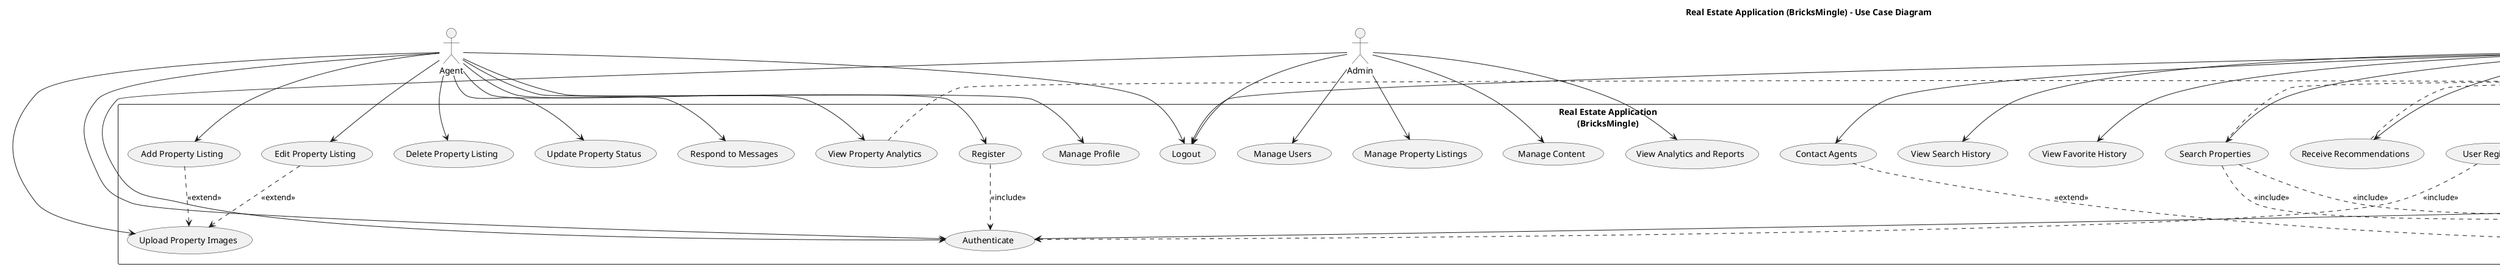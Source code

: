 @startuml Real_Estate_Use_Case_Diagram

title Real Estate Application (BricksMingle) - Use Case Diagram

' Actors
actor Admin
actor Agent  
actor Customer

' System boundary
rectangle "Real Estate Application\n(BricksMingle)" {

    ' Admin Use Cases
    usecase (Manage Users) as UC1
    usecase (Manage Property Listings) as UC2
    usecase (Manage Content) as UC3
    usecase (View Analytics and Reports) as UC4
    
    ' Agent Use Cases  
    usecase (Register) as UC5
    usecase (Manage Profile) as UC6
    usecase (Add Property Listing) as UC7
    usecase (Edit Property Listing) as UC8
    usecase (Delete Property Listing) as UC9
    usecase (Upload Property Images) as UC10
    usecase (Update Property Status) as UC11
    usecase (View Property Analytics) as UC12
    usecase (Respond to Messages) as UC13
    
    ' Customer/User Use Cases
    usecase (User Register) as UC14
    usecase (User Manage Profile) as UC15
    usecase (Search Properties) as UC16
    usecase (View Property Listings) as UC17
    usecase (Filter Properties) as UC18
    usecase (View Property Details) as UC19
    usecase (View Image Galleries) as UC20
    usecase (Save/Favorite Properties) as UC21
    usecase (Contact Agents) as UC22
    usecase (Real-time Messaging) as UC23
    usecase (Receive Recommendations) as UC24
    usecase (View Search History) as UC25
    usecase (View Favorite History) as UC26
    usecase (Authenticate) as UC27
    usecase (Logout) as UC28
    
    ' Extensions and Includes
    UC16 ..> UC17 : <<include>>
    UC16 ..> UC18 : <<include>>
    UC22 ..> UC23 : <<extend>>
    UC5 ..> UC27 : <<include>>
    UC14 ..> UC27 : <<include>>
    UC7 ..> UC10 : <<extend>>
    UC8 ..> UC10 : <<extend>>
}

' Admin associations
Admin --> UC1
Admin --> UC2
Admin --> UC3
Admin --> UC4

' Agent associations  
Agent --> UC5
Agent --> UC6
Agent --> UC7
Agent --> UC8
Agent --> UC9
Agent --> UC10
Agent --> UC11
Agent --> UC12
Agent --> UC13

' Customer associations
Customer --> UC14
Customer --> UC15
Customer --> UC16
Customer --> UC17
Customer --> UC18
Customer --> UC19
Customer --> UC20
Customer --> UC21
Customer --> UC22
Customer --> UC23
Customer --> UC24
Customer --> UC25
Customer --> UC26

' Shared use cases
Admin --> UC27
Agent --> UC27
Customer --> UC27

Admin --> UC28
Agent --> UC28
Customer --> UC28

' Notes for specific features
note right of UC16
    AI-powered semantic search
    using SentenceTransformers
end note

note right of UC12
    Views, favorites, inquiries
    analytics for agent properties
end note

note right of UC23
    Real-time messaging using
    Django Channels & WebSocket
end note

note right of UC24
    Personalized recommendations
    based on search history and
    user behavior patterns
end note

note right of UC18
    Filter by type, price, location,
    features, bedrooms, bathrooms,
    square footage
end note

@enduml
